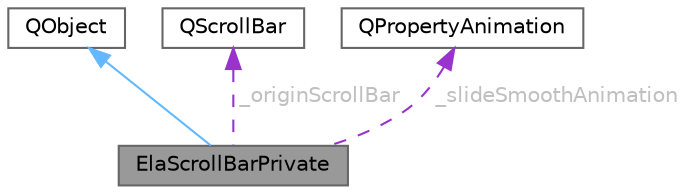 digraph "ElaScrollBarPrivate"
{
 // LATEX_PDF_SIZE
  bgcolor="transparent";
  edge [fontname=Helvetica,fontsize=10,labelfontname=Helvetica,labelfontsize=10];
  node [fontname=Helvetica,fontsize=10,shape=box,height=0.2,width=0.4];
  Node1 [id="Node000001",label="ElaScrollBarPrivate",height=0.2,width=0.4,color="gray40", fillcolor="grey60", style="filled", fontcolor="black",tooltip="滚动条私有实现类，管理动画和滚动逻辑"];
  Node2 -> Node1 [id="edge1_Node000001_Node000002",dir="back",color="steelblue1",style="solid",tooltip=" "];
  Node2 [id="Node000002",label="QObject",height=0.2,width=0.4,color="gray40", fillcolor="white", style="filled",tooltip=" "];
  Node3 -> Node1 [id="edge2_Node000001_Node000003",dir="back",color="darkorchid3",style="dashed",tooltip=" ",label=" _originScrollBar",fontcolor="grey" ];
  Node3 [id="Node000003",label="QScrollBar",height=0.2,width=0.4,color="gray40", fillcolor="white", style="filled",URL="$class_q_scroll_bar.html",tooltip="滚动条控件类"];
  Node4 -> Node1 [id="edge3_Node000001_Node000004",dir="back",color="darkorchid3",style="dashed",tooltip=" ",label=" _slideSmoothAnimation",fontcolor="grey" ];
  Node4 [id="Node000004",label="QPropertyAnimation",height=0.2,width=0.4,color="gray40", fillcolor="white", style="filled",URL="$class_q_property_animation.html",tooltip="Qt 属性动画类，用于窗口缩放动画"];
}
